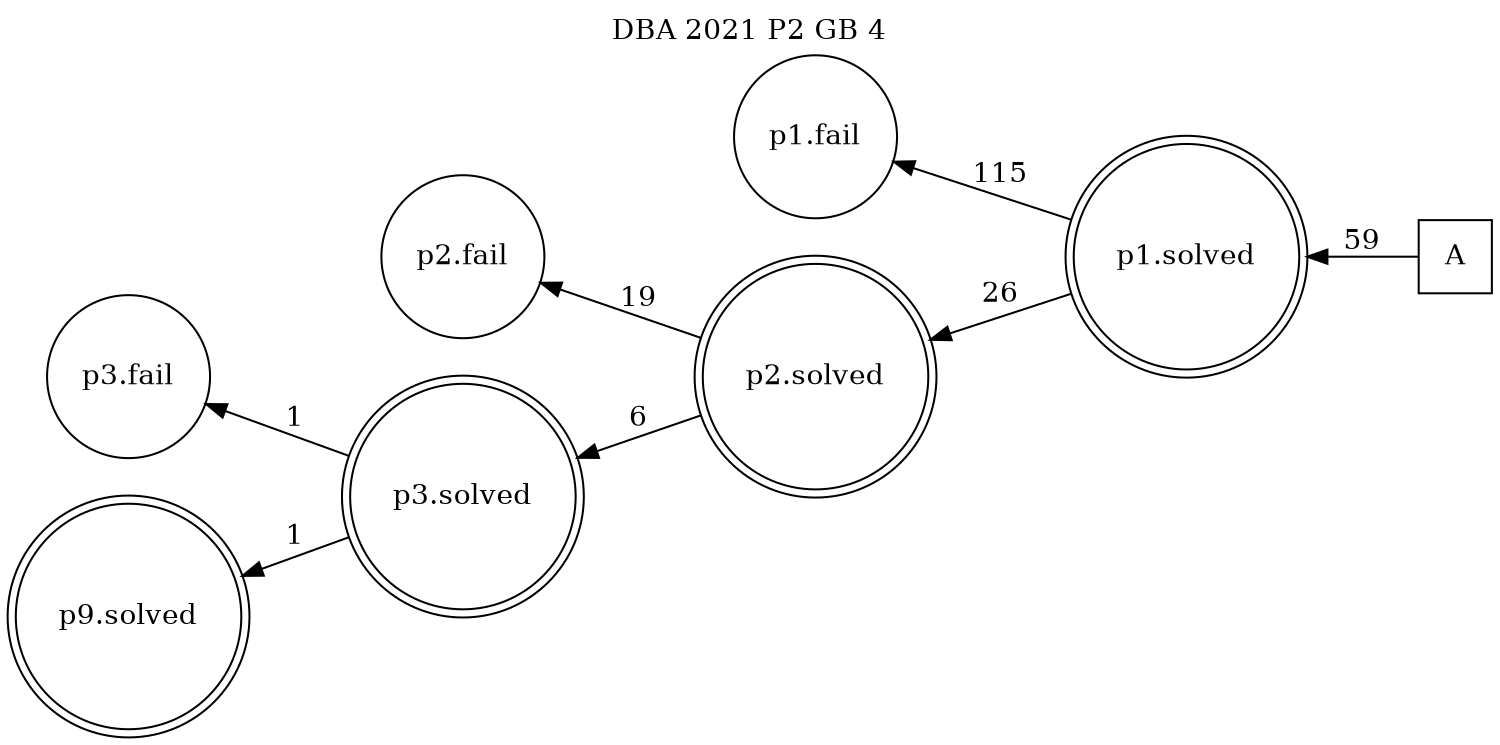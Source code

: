 digraph DBA_2021_P2_GB_4 {
labelloc="tl"
label= " DBA 2021 P2 GB 4 "
rankdir="RL";
graph [ size=" 10 , 10 !"]

"A" [shape="square" label="A"]
"p1.solved" [shape="doublecircle" label="p1.solved"]
"p1.fail" [shape="circle" label="p1.fail"]
"p2.solved" [shape="doublecircle" label="p2.solved"]
"p2.fail" [shape="circle" label="p2.fail"]
"p3.solved" [shape="doublecircle" label="p3.solved"]
"p3.fail" [shape="circle" label="p3.fail"]
"p9.solved" [shape="doublecircle" label="p9.solved"]
"A" -> "p1.solved" [ label=59]
"p1.solved" -> "p1.fail" [ label=115]
"p1.solved" -> "p2.solved" [ label=26]
"p2.solved" -> "p2.fail" [ label=19]
"p2.solved" -> "p3.solved" [ label=6]
"p3.solved" -> "p3.fail" [ label=1]
"p3.solved" -> "p9.solved" [ label=1]
}
